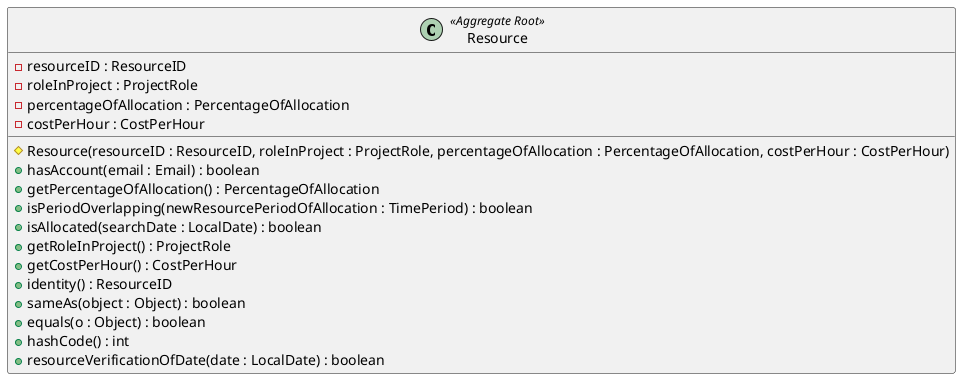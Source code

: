@startuml

class Resource <<Aggregate Root>> {
-resourceID : ResourceID
-roleInProject : ProjectRole
-percentageOfAllocation : PercentageOfAllocation
-costPerHour : CostPerHour

#Resource(resourceID : ResourceID, roleInProject : ProjectRole, percentageOfAllocation : PercentageOfAllocation, costPerHour : CostPerHour)
+hasAccount(email : Email) : boolean
+getPercentageOfAllocation() : PercentageOfAllocation
+isPeriodOverlapping(newResourcePeriodOfAllocation : TimePeriod) : boolean
+isAllocated(searchDate : LocalDate) : boolean
+getRoleInProject() : ProjectRole
+getCostPerHour() : CostPerHour
+identity() : ResourceID
+sameAs(object : Object) : boolean
+equals(o : Object) : boolean
+hashCode() : int
+resourceVerificationOfDate(date : LocalDate) : boolean
}

@enduml